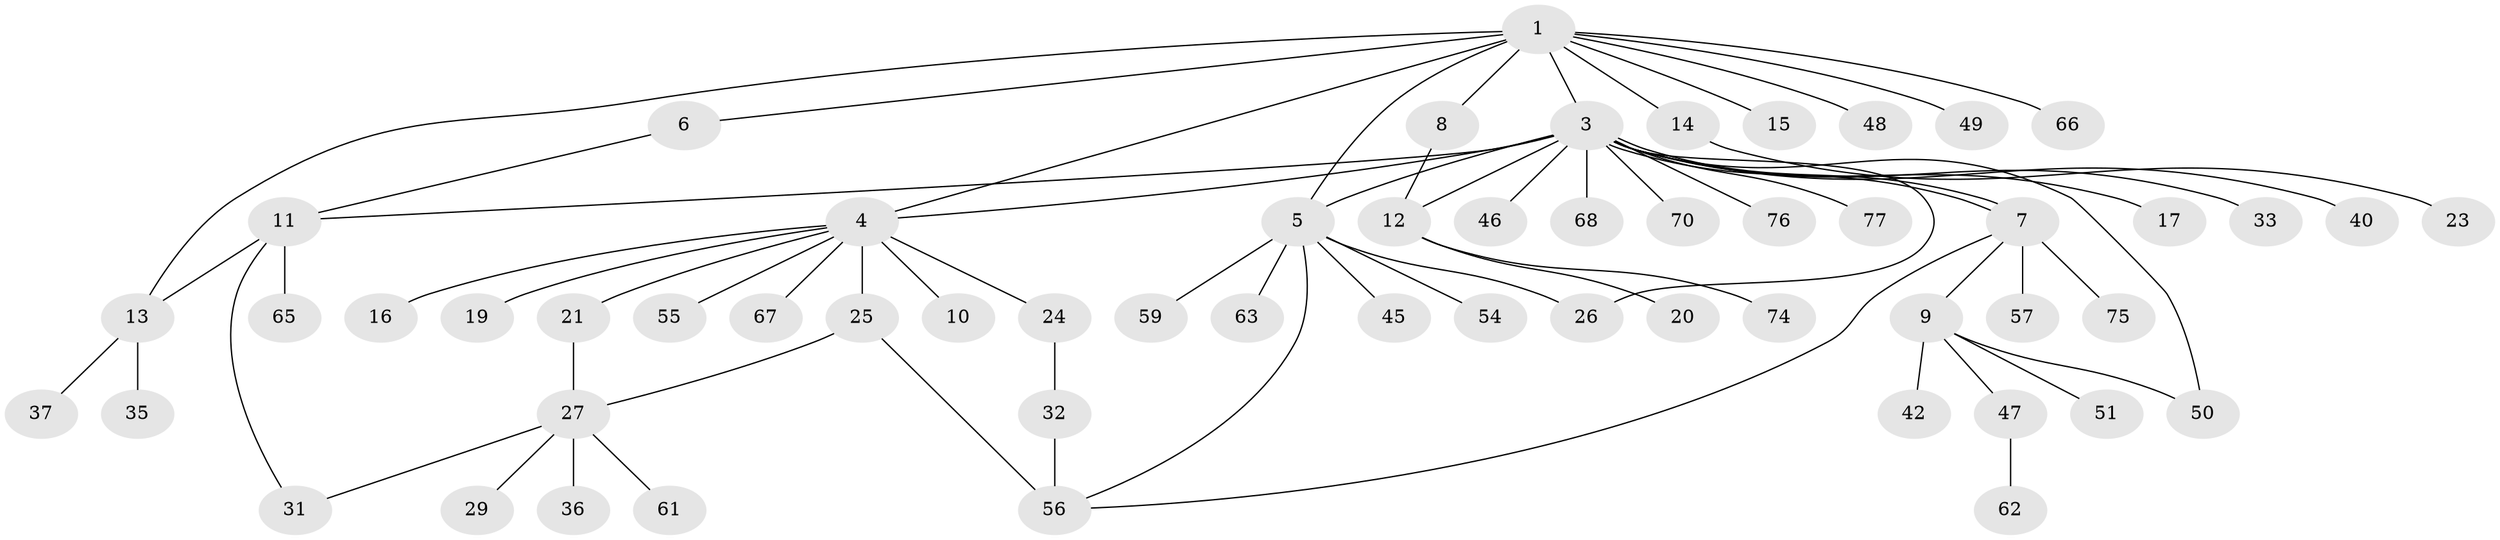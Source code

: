 // original degree distribution, {11: 0.012987012987012988, 3: 0.06493506493506493, 17: 0.012987012987012988, 12: 0.012987012987012988, 8: 0.012987012987012988, 7: 0.025974025974025976, 2: 0.22077922077922077, 4: 0.03896103896103896, 1: 0.5584415584415584, 6: 0.012987012987012988, 5: 0.025974025974025976}
// Generated by graph-tools (version 1.1) at 2025/41/03/06/25 10:41:47]
// undirected, 57 vertices, 69 edges
graph export_dot {
graph [start="1"]
  node [color=gray90,style=filled];
  1 [super="+2"];
  3 [super="+22"];
  4 [super="+69"];
  5 [super="+28"];
  6 [super="+52"];
  7 [super="+38"];
  8;
  9 [super="+18"];
  10;
  11 [super="+53"];
  12 [super="+58"];
  13 [super="+41"];
  14;
  15 [super="+73"];
  16 [super="+39"];
  17;
  19;
  20;
  21;
  23;
  24 [super="+72"];
  25 [super="+64"];
  26 [super="+34"];
  27 [super="+30"];
  29;
  31 [super="+44"];
  32 [super="+60"];
  33;
  35;
  36;
  37;
  40;
  42 [super="+43"];
  45;
  46;
  47;
  48;
  49;
  50;
  51;
  54;
  55;
  56;
  57;
  59;
  61;
  62;
  63;
  65;
  66;
  67;
  68;
  70 [super="+71"];
  74;
  75;
  76;
  77;
  1 -- 3;
  1 -- 4 [weight=2];
  1 -- 6;
  1 -- 8;
  1 -- 14;
  1 -- 15;
  1 -- 48;
  1 -- 49;
  1 -- 66;
  1 -- 5;
  1 -- 13;
  3 -- 4;
  3 -- 5;
  3 -- 7;
  3 -- 7;
  3 -- 11;
  3 -- 17;
  3 -- 33;
  3 -- 40;
  3 -- 46;
  3 -- 50;
  3 -- 68;
  3 -- 70;
  3 -- 76;
  3 -- 77;
  3 -- 12;
  3 -- 26;
  4 -- 10;
  4 -- 16;
  4 -- 19;
  4 -- 21;
  4 -- 24;
  4 -- 25;
  4 -- 55;
  4 -- 67;
  5 -- 26;
  5 -- 45;
  5 -- 54;
  5 -- 56;
  5 -- 59;
  5 -- 63;
  6 -- 11;
  7 -- 9;
  7 -- 56;
  7 -- 57;
  7 -- 75;
  8 -- 12;
  9 -- 42;
  9 -- 51;
  9 -- 50;
  9 -- 47;
  11 -- 13;
  11 -- 31;
  11 -- 65;
  12 -- 20;
  12 -- 74;
  13 -- 35;
  13 -- 37;
  14 -- 23;
  21 -- 27;
  24 -- 32;
  25 -- 27;
  25 -- 56 [weight=2];
  27 -- 29;
  27 -- 36;
  27 -- 61;
  27 -- 31;
  32 -- 56;
  47 -- 62;
}
